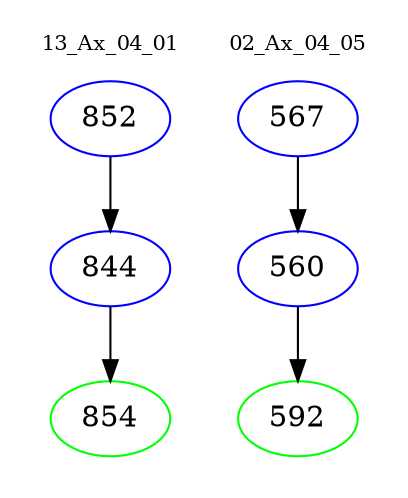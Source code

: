 digraph{
subgraph cluster_0 {
color = white
label = "13_Ax_04_01";
fontsize=10;
T0_852 [label="852", color="blue"]
T0_852 -> T0_844 [color="black"]
T0_844 [label="844", color="blue"]
T0_844 -> T0_854 [color="black"]
T0_854 [label="854", color="green"]
}
subgraph cluster_1 {
color = white
label = "02_Ax_04_05";
fontsize=10;
T1_567 [label="567", color="blue"]
T1_567 -> T1_560 [color="black"]
T1_560 [label="560", color="blue"]
T1_560 -> T1_592 [color="black"]
T1_592 [label="592", color="green"]
}
}

